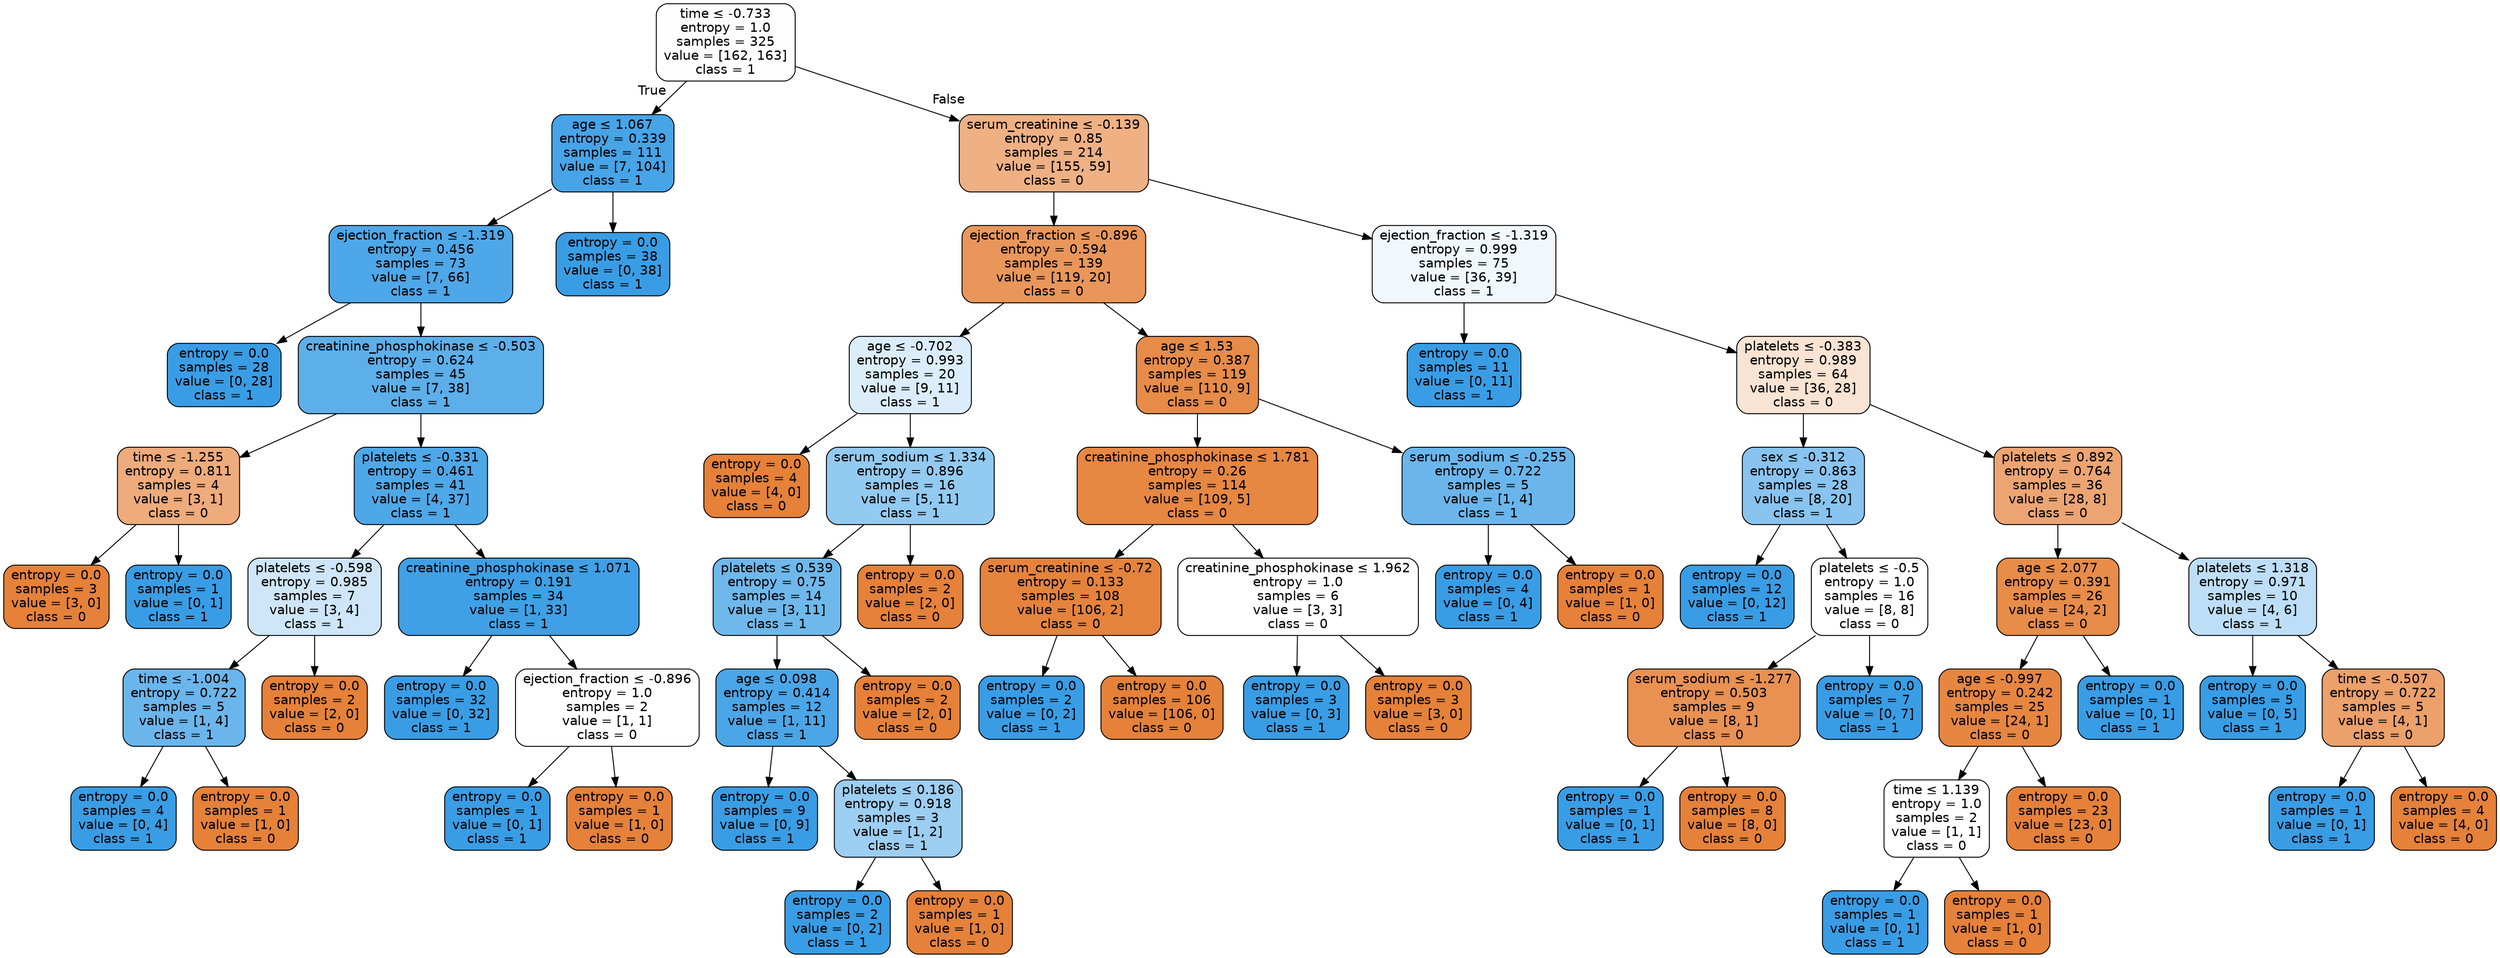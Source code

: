 digraph Tree {
node [shape=box, style="filled, rounded", color="black", fontname=helvetica] ;
edge [fontname=helvetica] ;
0 [label=<time &le; -0.733<br/>entropy = 1.0<br/>samples = 325<br/>value = [162, 163]<br/>class = 1>, fillcolor="#fefeff"] ;
1 [label=<age &le; 1.067<br/>entropy = 0.339<br/>samples = 111<br/>value = [7, 104]<br/>class = 1>, fillcolor="#46a4e7"] ;
0 -> 1 [labeldistance=2.5, labelangle=45, headlabel="True"] ;
2 [label=<ejection_fraction &le; -1.319<br/>entropy = 0.456<br/>samples = 73<br/>value = [7, 66]<br/>class = 1>, fillcolor="#4ea7e8"] ;
1 -> 2 ;
3 [label=<entropy = 0.0<br/>samples = 28<br/>value = [0, 28]<br/>class = 1>, fillcolor="#399de5"] ;
2 -> 3 ;
4 [label=<creatinine_phosphokinase &le; -0.503<br/>entropy = 0.624<br/>samples = 45<br/>value = [7, 38]<br/>class = 1>, fillcolor="#5dafea"] ;
2 -> 4 ;
5 [label=<time &le; -1.255<br/>entropy = 0.811<br/>samples = 4<br/>value = [3, 1]<br/>class = 0>, fillcolor="#eeab7b"] ;
4 -> 5 ;
6 [label=<entropy = 0.0<br/>samples = 3<br/>value = [3, 0]<br/>class = 0>, fillcolor="#e58139"] ;
5 -> 6 ;
7 [label=<entropy = 0.0<br/>samples = 1<br/>value = [0, 1]<br/>class = 1>, fillcolor="#399de5"] ;
5 -> 7 ;
8 [label=<platelets &le; -0.331<br/>entropy = 0.461<br/>samples = 41<br/>value = [4, 37]<br/>class = 1>, fillcolor="#4ea8e8"] ;
4 -> 8 ;
9 [label=<platelets &le; -0.598<br/>entropy = 0.985<br/>samples = 7<br/>value = [3, 4]<br/>class = 1>, fillcolor="#cee6f8"] ;
8 -> 9 ;
10 [label=<time &le; -1.004<br/>entropy = 0.722<br/>samples = 5<br/>value = [1, 4]<br/>class = 1>, fillcolor="#6ab6ec"] ;
9 -> 10 ;
11 [label=<entropy = 0.0<br/>samples = 4<br/>value = [0, 4]<br/>class = 1>, fillcolor="#399de5"] ;
10 -> 11 ;
12 [label=<entropy = 0.0<br/>samples = 1<br/>value = [1, 0]<br/>class = 0>, fillcolor="#e58139"] ;
10 -> 12 ;
13 [label=<entropy = 0.0<br/>samples = 2<br/>value = [2, 0]<br/>class = 0>, fillcolor="#e58139"] ;
9 -> 13 ;
14 [label=<creatinine_phosphokinase &le; 1.071<br/>entropy = 0.191<br/>samples = 34<br/>value = [1, 33]<br/>class = 1>, fillcolor="#3fa0e6"] ;
8 -> 14 ;
15 [label=<entropy = 0.0<br/>samples = 32<br/>value = [0, 32]<br/>class = 1>, fillcolor="#399de5"] ;
14 -> 15 ;
16 [label=<ejection_fraction &le; -0.896<br/>entropy = 1.0<br/>samples = 2<br/>value = [1, 1]<br/>class = 0>, fillcolor="#ffffff"] ;
14 -> 16 ;
17 [label=<entropy = 0.0<br/>samples = 1<br/>value = [0, 1]<br/>class = 1>, fillcolor="#399de5"] ;
16 -> 17 ;
18 [label=<entropy = 0.0<br/>samples = 1<br/>value = [1, 0]<br/>class = 0>, fillcolor="#e58139"] ;
16 -> 18 ;
19 [label=<entropy = 0.0<br/>samples = 38<br/>value = [0, 38]<br/>class = 1>, fillcolor="#399de5"] ;
1 -> 19 ;
20 [label=<serum_creatinine &le; -0.139<br/>entropy = 0.85<br/>samples = 214<br/>value = [155, 59]<br/>class = 0>, fillcolor="#efb184"] ;
0 -> 20 [labeldistance=2.5, labelangle=-45, headlabel="False"] ;
21 [label=<ejection_fraction &le; -0.896<br/>entropy = 0.594<br/>samples = 139<br/>value = [119, 20]<br/>class = 0>, fillcolor="#e9965a"] ;
20 -> 21 ;
22 [label=<age &le; -0.702<br/>entropy = 0.993<br/>samples = 20<br/>value = [9, 11]<br/>class = 1>, fillcolor="#dbedfa"] ;
21 -> 22 ;
23 [label=<entropy = 0.0<br/>samples = 4<br/>value = [4, 0]<br/>class = 0>, fillcolor="#e58139"] ;
22 -> 23 ;
24 [label=<serum_sodium &le; 1.334<br/>entropy = 0.896<br/>samples = 16<br/>value = [5, 11]<br/>class = 1>, fillcolor="#93caf1"] ;
22 -> 24 ;
25 [label=<platelets &le; 0.539<br/>entropy = 0.75<br/>samples = 14<br/>value = [3, 11]<br/>class = 1>, fillcolor="#6fb8ec"] ;
24 -> 25 ;
26 [label=<age &le; 0.098<br/>entropy = 0.414<br/>samples = 12<br/>value = [1, 11]<br/>class = 1>, fillcolor="#4ba6e7"] ;
25 -> 26 ;
27 [label=<entropy = 0.0<br/>samples = 9<br/>value = [0, 9]<br/>class = 1>, fillcolor="#399de5"] ;
26 -> 27 ;
28 [label=<platelets &le; 0.186<br/>entropy = 0.918<br/>samples = 3<br/>value = [1, 2]<br/>class = 1>, fillcolor="#9ccef2"] ;
26 -> 28 ;
29 [label=<entropy = 0.0<br/>samples = 2<br/>value = [0, 2]<br/>class = 1>, fillcolor="#399de5"] ;
28 -> 29 ;
30 [label=<entropy = 0.0<br/>samples = 1<br/>value = [1, 0]<br/>class = 0>, fillcolor="#e58139"] ;
28 -> 30 ;
31 [label=<entropy = 0.0<br/>samples = 2<br/>value = [2, 0]<br/>class = 0>, fillcolor="#e58139"] ;
25 -> 31 ;
32 [label=<entropy = 0.0<br/>samples = 2<br/>value = [2, 0]<br/>class = 0>, fillcolor="#e58139"] ;
24 -> 32 ;
33 [label=<age &le; 1.53<br/>entropy = 0.387<br/>samples = 119<br/>value = [110, 9]<br/>class = 0>, fillcolor="#e78b49"] ;
21 -> 33 ;
34 [label=<creatinine_phosphokinase &le; 1.781<br/>entropy = 0.26<br/>samples = 114<br/>value = [109, 5]<br/>class = 0>, fillcolor="#e68742"] ;
33 -> 34 ;
35 [label=<serum_creatinine &le; -0.72<br/>entropy = 0.133<br/>samples = 108<br/>value = [106, 2]<br/>class = 0>, fillcolor="#e5833d"] ;
34 -> 35 ;
36 [label=<entropy = 0.0<br/>samples = 2<br/>value = [0, 2]<br/>class = 1>, fillcolor="#399de5"] ;
35 -> 36 ;
37 [label=<entropy = 0.0<br/>samples = 106<br/>value = [106, 0]<br/>class = 0>, fillcolor="#e58139"] ;
35 -> 37 ;
38 [label=<creatinine_phosphokinase &le; 1.962<br/>entropy = 1.0<br/>samples = 6<br/>value = [3, 3]<br/>class = 0>, fillcolor="#ffffff"] ;
34 -> 38 ;
39 [label=<entropy = 0.0<br/>samples = 3<br/>value = [0, 3]<br/>class = 1>, fillcolor="#399de5"] ;
38 -> 39 ;
40 [label=<entropy = 0.0<br/>samples = 3<br/>value = [3, 0]<br/>class = 0>, fillcolor="#e58139"] ;
38 -> 40 ;
41 [label=<serum_sodium &le; -0.255<br/>entropy = 0.722<br/>samples = 5<br/>value = [1, 4]<br/>class = 1>, fillcolor="#6ab6ec"] ;
33 -> 41 ;
42 [label=<entropy = 0.0<br/>samples = 4<br/>value = [0, 4]<br/>class = 1>, fillcolor="#399de5"] ;
41 -> 42 ;
43 [label=<entropy = 0.0<br/>samples = 1<br/>value = [1, 0]<br/>class = 0>, fillcolor="#e58139"] ;
41 -> 43 ;
44 [label=<ejection_fraction &le; -1.319<br/>entropy = 0.999<br/>samples = 75<br/>value = [36, 39]<br/>class = 1>, fillcolor="#f0f7fd"] ;
20 -> 44 ;
45 [label=<entropy = 0.0<br/>samples = 11<br/>value = [0, 11]<br/>class = 1>, fillcolor="#399de5"] ;
44 -> 45 ;
46 [label=<platelets &le; -0.383<br/>entropy = 0.989<br/>samples = 64<br/>value = [36, 28]<br/>class = 0>, fillcolor="#f9e3d3"] ;
44 -> 46 ;
47 [label=<sex &le; -0.312<br/>entropy = 0.863<br/>samples = 28<br/>value = [8, 20]<br/>class = 1>, fillcolor="#88c4ef"] ;
46 -> 47 ;
48 [label=<entropy = 0.0<br/>samples = 12<br/>value = [0, 12]<br/>class = 1>, fillcolor="#399de5"] ;
47 -> 48 ;
49 [label=<platelets &le; -0.5<br/>entropy = 1.0<br/>samples = 16<br/>value = [8, 8]<br/>class = 0>, fillcolor="#ffffff"] ;
47 -> 49 ;
50 [label=<serum_sodium &le; -1.277<br/>entropy = 0.503<br/>samples = 9<br/>value = [8, 1]<br/>class = 0>, fillcolor="#e89152"] ;
49 -> 50 ;
51 [label=<entropy = 0.0<br/>samples = 1<br/>value = [0, 1]<br/>class = 1>, fillcolor="#399de5"] ;
50 -> 51 ;
52 [label=<entropy = 0.0<br/>samples = 8<br/>value = [8, 0]<br/>class = 0>, fillcolor="#e58139"] ;
50 -> 52 ;
53 [label=<entropy = 0.0<br/>samples = 7<br/>value = [0, 7]<br/>class = 1>, fillcolor="#399de5"] ;
49 -> 53 ;
54 [label=<platelets &le; 0.892<br/>entropy = 0.764<br/>samples = 36<br/>value = [28, 8]<br/>class = 0>, fillcolor="#eca572"] ;
46 -> 54 ;
55 [label=<age &le; 2.077<br/>entropy = 0.391<br/>samples = 26<br/>value = [24, 2]<br/>class = 0>, fillcolor="#e78c49"] ;
54 -> 55 ;
56 [label=<age &le; -0.997<br/>entropy = 0.242<br/>samples = 25<br/>value = [24, 1]<br/>class = 0>, fillcolor="#e68641"] ;
55 -> 56 ;
57 [label=<time &le; 1.139<br/>entropy = 1.0<br/>samples = 2<br/>value = [1, 1]<br/>class = 0>, fillcolor="#ffffff"] ;
56 -> 57 ;
58 [label=<entropy = 0.0<br/>samples = 1<br/>value = [0, 1]<br/>class = 1>, fillcolor="#399de5"] ;
57 -> 58 ;
59 [label=<entropy = 0.0<br/>samples = 1<br/>value = [1, 0]<br/>class = 0>, fillcolor="#e58139"] ;
57 -> 59 ;
60 [label=<entropy = 0.0<br/>samples = 23<br/>value = [23, 0]<br/>class = 0>, fillcolor="#e58139"] ;
56 -> 60 ;
61 [label=<entropy = 0.0<br/>samples = 1<br/>value = [0, 1]<br/>class = 1>, fillcolor="#399de5"] ;
55 -> 61 ;
62 [label=<platelets &le; 1.318<br/>entropy = 0.971<br/>samples = 10<br/>value = [4, 6]<br/>class = 1>, fillcolor="#bddef6"] ;
54 -> 62 ;
63 [label=<entropy = 0.0<br/>samples = 5<br/>value = [0, 5]<br/>class = 1>, fillcolor="#399de5"] ;
62 -> 63 ;
64 [label=<time &le; -0.507<br/>entropy = 0.722<br/>samples = 5<br/>value = [4, 1]<br/>class = 0>, fillcolor="#eca06a"] ;
62 -> 64 ;
65 [label=<entropy = 0.0<br/>samples = 1<br/>value = [0, 1]<br/>class = 1>, fillcolor="#399de5"] ;
64 -> 65 ;
66 [label=<entropy = 0.0<br/>samples = 4<br/>value = [4, 0]<br/>class = 0>, fillcolor="#e58139"] ;
64 -> 66 ;
}